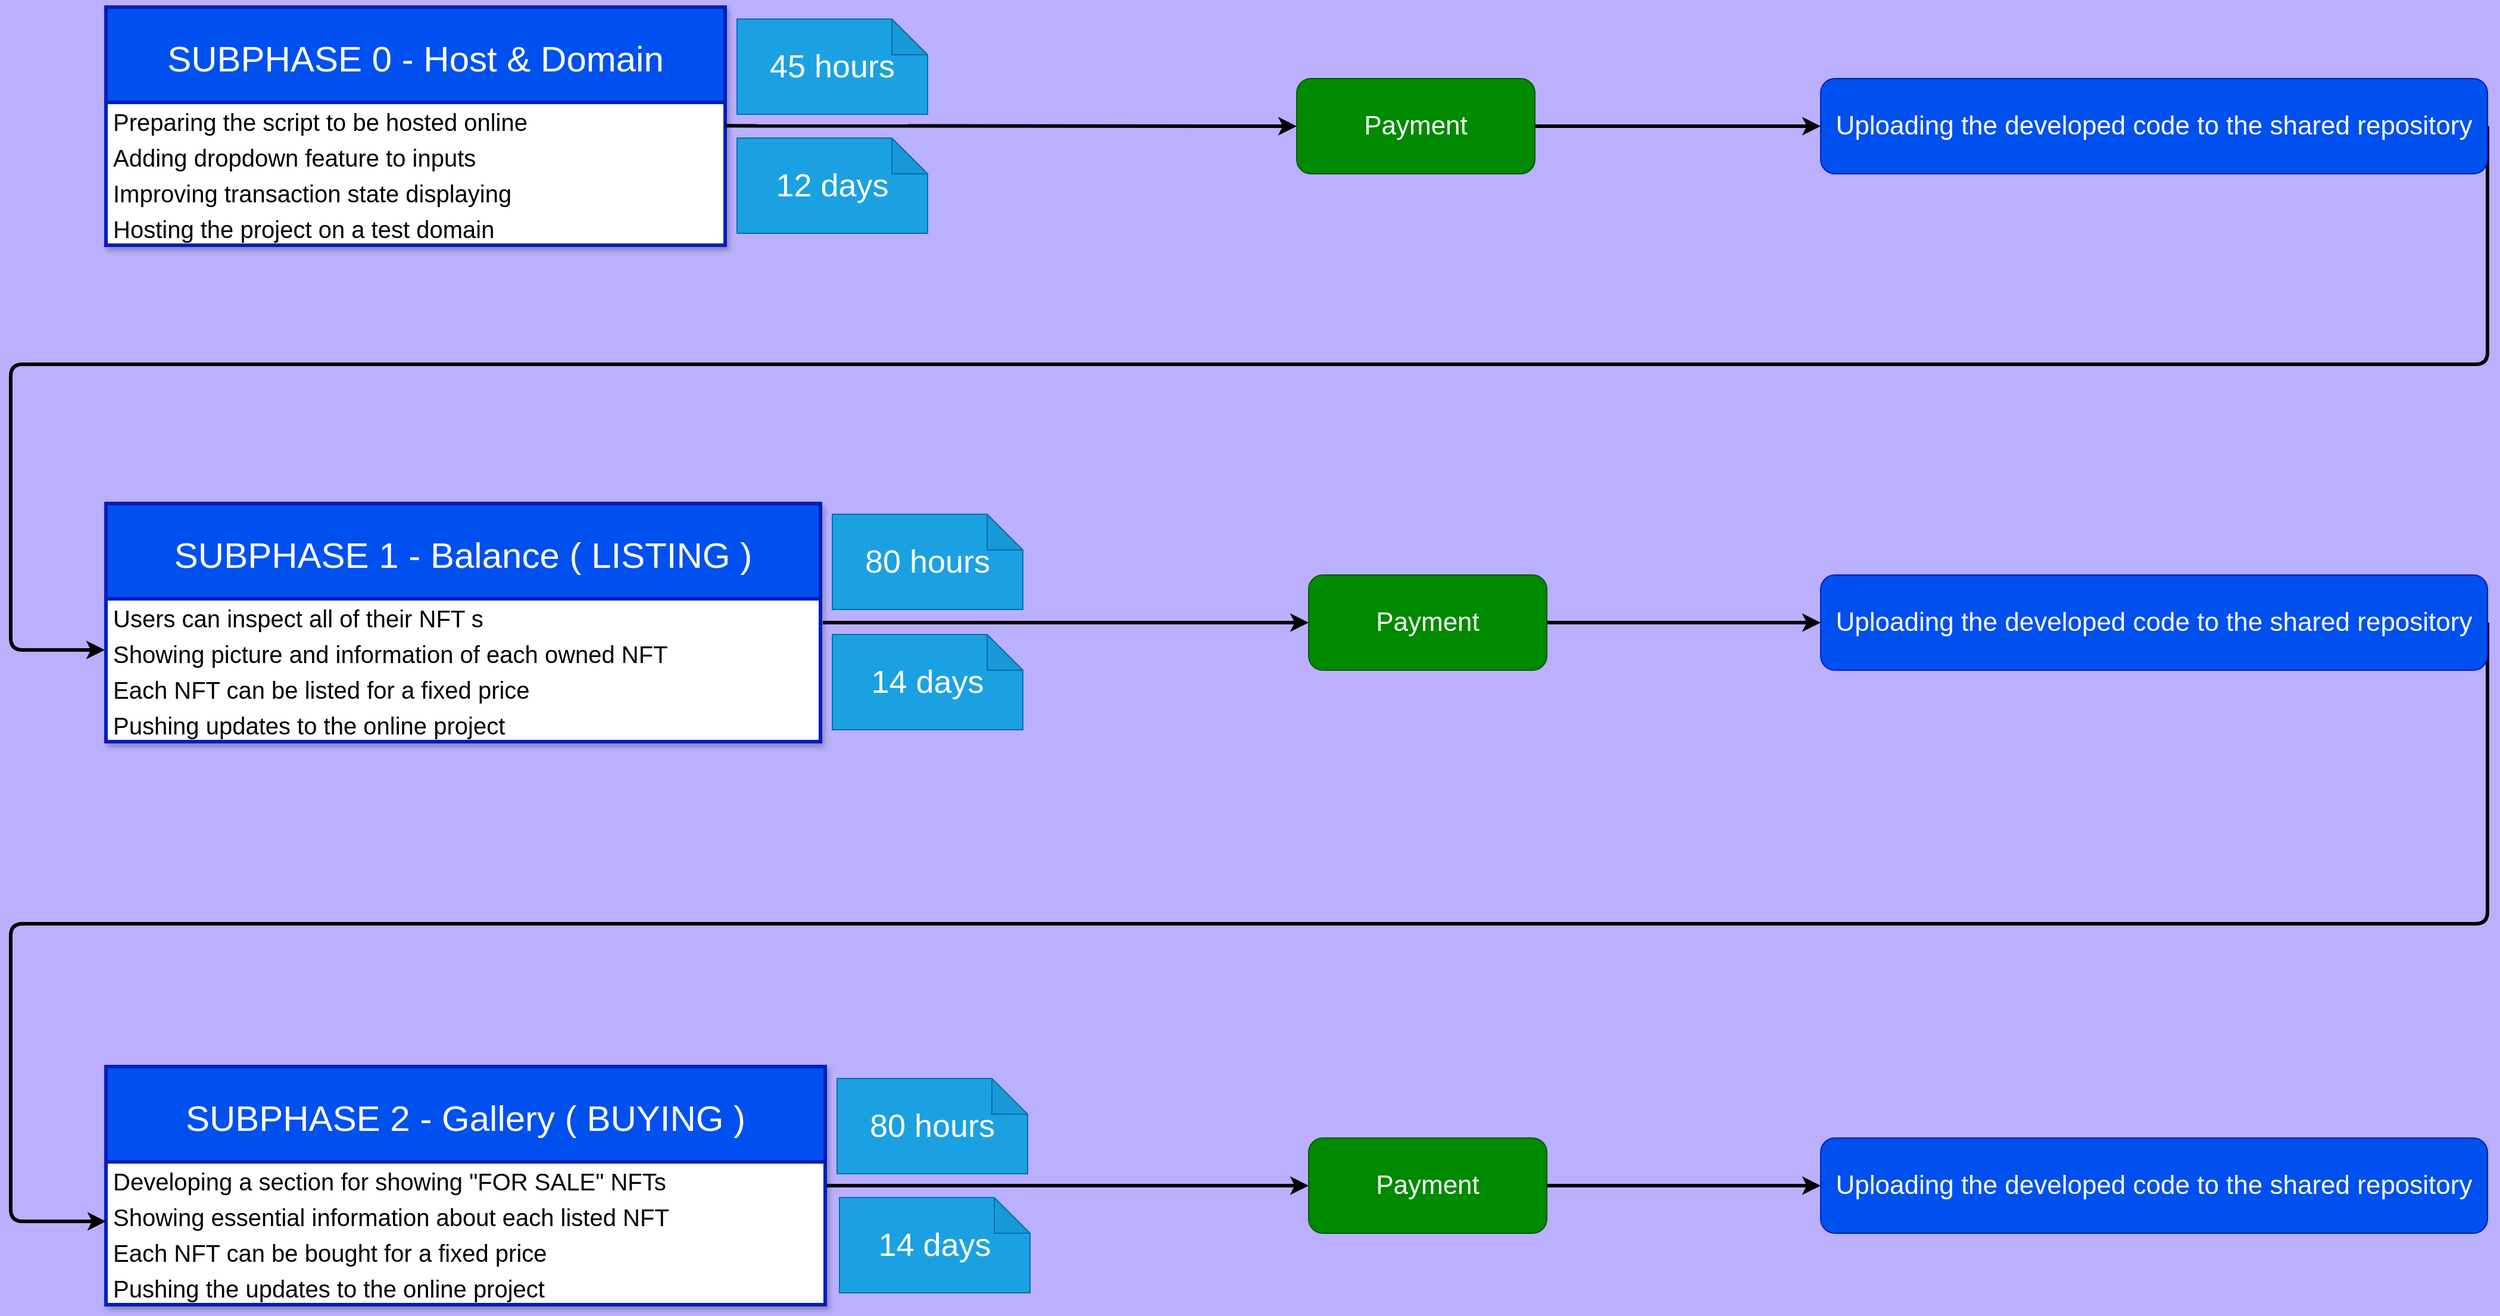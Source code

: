 <mxfile>
    <diagram id="ZyWgkQTn7l_Bis8ufTQH" name="Page-1">
        <mxGraphModel dx="2873" dy="1767" grid="0" gridSize="10" guides="1" tooltips="1" connect="1" arrows="1" fold="1" page="1" pageScale="1" pageWidth="2336" pageHeight="1654" background="#BAB0FF" math="0" shadow="0">
            <root>
                <mxCell id="0"/>
                <mxCell id="1" parent="0"/>
                <mxCell id="2" value="SUBPHASE 0 - Host &amp; Domain" style="swimlane;fontStyle=0;childLayout=stackLayout;horizontal=1;startSize=80;horizontalStack=0;resizeParent=1;resizeParentMax=0;resizeLast=0;collapsible=1;marginBottom=0;fontSize=30;rounded=0;shadow=1;sketch=0;glass=0;swimlaneLine=1;strokeWidth=3;fillColor=#0050ef;fontColor=#ffffff;strokeColor=#001DBC;gradientColor=none;swimlaneFillColor=default;" parent="1" vertex="1">
                    <mxGeometry x="208" y="244" width="520" height="200" as="geometry"/>
                </mxCell>
                <mxCell id="3" value="Preparing the script to be hosted online" style="text;strokeColor=none;fillColor=none;align=left;verticalAlign=middle;spacingLeft=4;spacingRight=4;overflow=hidden;points=[[0,0.5],[1,0.5]];portConstraint=eastwest;rotatable=0;fontSize=20;" parent="2" vertex="1">
                    <mxGeometry y="80" width="520" height="30" as="geometry"/>
                </mxCell>
                <mxCell id="45" value="Adding dropdown feature to inputs" style="text;strokeColor=none;fillColor=none;align=left;verticalAlign=middle;spacingLeft=4;spacingRight=4;overflow=hidden;points=[[0,0.5],[1,0.5]];portConstraint=eastwest;rotatable=0;fontSize=20;" parent="2" vertex="1">
                    <mxGeometry y="110" width="520" height="30" as="geometry"/>
                </mxCell>
                <mxCell id="7" value="Improving transaction state displaying" style="text;strokeColor=none;fillColor=none;align=left;verticalAlign=middle;spacingLeft=4;spacingRight=4;overflow=hidden;points=[[0,0.5],[1,0.5]];portConstraint=eastwest;rotatable=0;fontSize=20;" parent="2" vertex="1">
                    <mxGeometry y="140" width="520" height="30" as="geometry"/>
                </mxCell>
                <mxCell id="4" value="Hosting the project on a test domain" style="text;strokeColor=none;fillColor=none;align=left;verticalAlign=middle;spacingLeft=4;spacingRight=4;overflow=hidden;points=[[0,0.5],[1,0.5]];portConstraint=eastwest;rotatable=0;fontSize=20;" parent="2" vertex="1">
                    <mxGeometry y="170" width="520" height="30" as="geometry"/>
                </mxCell>
                <mxCell id="8" value="SUBPHASE 1 - Balance ( LISTING )" style="swimlane;fontStyle=0;childLayout=stackLayout;horizontal=1;startSize=80;horizontalStack=0;resizeParent=1;resizeParentMax=0;resizeLast=0;collapsible=1;marginBottom=0;fontSize=30;rounded=0;shadow=1;sketch=0;glass=0;swimlaneLine=1;strokeWidth=3;fillColor=#0050ef;fontColor=#ffffff;strokeColor=#001DBC;swimlaneFillColor=default;" parent="1" vertex="1">
                    <mxGeometry x="208" y="661" width="600" height="200" as="geometry"/>
                </mxCell>
                <mxCell id="12" value="Users can inspect all of their NFT s" style="text;strokeColor=none;fillColor=none;align=left;verticalAlign=middle;spacingLeft=4;spacingRight=4;overflow=hidden;points=[[0,0.5],[1,0.5]];portConstraint=eastwest;rotatable=0;fontSize=20;" parent="8" vertex="1">
                    <mxGeometry y="80" width="600" height="30" as="geometry"/>
                </mxCell>
                <mxCell id="11" value="Showing picture and information of each owned NFT" style="text;strokeColor=none;fillColor=none;align=left;verticalAlign=middle;spacingLeft=4;spacingRight=4;overflow=hidden;points=[[0,0.5],[1,0.5]];portConstraint=eastwest;rotatable=0;fontSize=20;" parent="8" vertex="1">
                    <mxGeometry y="110" width="600" height="30" as="geometry"/>
                </mxCell>
                <mxCell id="44" value="Each NFT can be listed for a fixed price" style="text;strokeColor=none;fillColor=none;align=left;verticalAlign=middle;spacingLeft=4;spacingRight=4;overflow=hidden;points=[[0,0.5],[1,0.5]];portConstraint=eastwest;rotatable=0;fontSize=20;" parent="8" vertex="1">
                    <mxGeometry y="140" width="600" height="30" as="geometry"/>
                </mxCell>
                <mxCell id="13" value="Pushing updates to the online project" style="text;strokeColor=none;fillColor=none;align=left;verticalAlign=middle;spacingLeft=4;spacingRight=4;overflow=hidden;points=[[0,0.5],[1,0.5]];portConstraint=eastwest;rotatable=0;fontSize=20;" parent="8" vertex="1">
                    <mxGeometry y="170" width="600" height="30" as="geometry"/>
                </mxCell>
                <mxCell id="68" style="edgeStyle=none;html=1;exitX=1;exitY=0.5;exitDx=0;exitDy=0;entryX=0;entryY=0.5;entryDx=0;entryDy=0;fontSize=12;strokeWidth=3;" parent="1" source="16" target="66" edge="1">
                    <mxGeometry relative="1" as="geometry"/>
                </mxCell>
                <mxCell id="16" value="SUBPHASE 2 - Gallery ( BUYING )" style="swimlane;fontStyle=0;childLayout=stackLayout;horizontal=1;startSize=80;horizontalStack=0;resizeParent=1;resizeParentMax=0;resizeLast=0;collapsible=1;marginBottom=0;fontSize=30;rounded=0;shadow=1;sketch=0;glass=0;swimlaneLine=1;strokeWidth=3;fillColor=#0050ef;fontColor=#ffffff;strokeColor=#001DBC;swimlaneFillColor=default;" parent="1" vertex="1">
                    <mxGeometry x="208" y="1134" width="604" height="200" as="geometry"/>
                </mxCell>
                <mxCell id="17" value="Developing a section for showing &quot;FOR SALE&quot; NFTs " style="text;strokeColor=none;fillColor=none;align=left;verticalAlign=middle;spacingLeft=4;spacingRight=4;overflow=hidden;points=[[0,0.5],[1,0.5]];portConstraint=eastwest;rotatable=0;fontSize=20;" parent="16" vertex="1">
                    <mxGeometry y="80" width="604" height="30" as="geometry"/>
                </mxCell>
                <mxCell id="18" value="Showing essential information about each listed NFT" style="text;strokeColor=none;fillColor=none;align=left;verticalAlign=middle;spacingLeft=4;spacingRight=4;overflow=hidden;points=[[0,0.5],[1,0.5]];portConstraint=eastwest;rotatable=0;fontSize=20;" parent="16" vertex="1">
                    <mxGeometry y="110" width="604" height="30" as="geometry"/>
                </mxCell>
                <mxCell id="25" value="Each NFT can be bought for a fixed price" style="text;strokeColor=none;fillColor=none;align=left;verticalAlign=middle;spacingLeft=4;spacingRight=4;overflow=hidden;points=[[0,0.5],[1,0.5]];portConstraint=eastwest;rotatable=0;fontSize=20;" parent="16" vertex="1">
                    <mxGeometry y="140" width="604" height="30" as="geometry"/>
                </mxCell>
                <mxCell id="19" value="Pushing the updates to the online project" style="text;strokeColor=none;fillColor=none;align=left;verticalAlign=middle;spacingLeft=4;spacingRight=4;overflow=hidden;points=[[0,0.5],[1,0.5]];portConstraint=eastwest;rotatable=0;fontSize=20;" parent="16" vertex="1">
                    <mxGeometry y="170" width="604" height="30" as="geometry"/>
                </mxCell>
                <mxCell id="31" value="&lt;font style=&quot;font-size: 27px;&quot;&gt;45 hours&lt;/font&gt;" style="shape=note;whiteSpace=wrap;html=1;backgroundOutline=1;darkOpacity=0.05;fontSize=27;fillColor=#1ba1e2;fontColor=#ffffff;strokeColor=#006EAF;" parent="1" vertex="1">
                    <mxGeometry x="738" y="254" width="160" height="80" as="geometry"/>
                </mxCell>
                <mxCell id="49" value="&lt;font style=&quot;font-size: 27px;&quot;&gt;12 days&lt;/font&gt;" style="shape=note;whiteSpace=wrap;html=1;backgroundOutline=1;darkOpacity=0.05;fontSize=27;fillColor=#1ba1e2;fontColor=#ffffff;strokeColor=#006EAF;" parent="1" vertex="1">
                    <mxGeometry x="738" y="354" width="160" height="80" as="geometry"/>
                </mxCell>
                <mxCell id="50" style="edgeStyle=none;html=1;fontSize=12;strokeWidth=3;entryX=0;entryY=0.5;entryDx=0;entryDy=0;exitX=1;exitY=0.656;exitDx=0;exitDy=0;exitPerimeter=0;" parent="1" source="3" target="51" edge="1">
                    <mxGeometry relative="1" as="geometry">
                        <mxPoint x="1248" y="339" as="targetPoint"/>
                    </mxGeometry>
                </mxCell>
                <mxCell id="53" style="edgeStyle=none;html=1;exitX=1;exitY=0.5;exitDx=0;exitDy=0;entryX=0;entryY=0.5;entryDx=0;entryDy=0;fontSize=12;strokeWidth=3;" parent="1" source="51" target="52" edge="1">
                    <mxGeometry relative="1" as="geometry"/>
                </mxCell>
                <mxCell id="51" value="Payment" style="rounded=1;whiteSpace=wrap;html=1;fontSize=22;fillColor=#008a00;fontColor=#ffffff;strokeColor=#005700;" parent="1" vertex="1">
                    <mxGeometry x="1208" y="304" width="200" height="80" as="geometry"/>
                </mxCell>
                <mxCell id="69" style="edgeStyle=none;html=1;exitX=1;exitY=0.5;exitDx=0;exitDy=0;fontSize=30;strokeWidth=3;" parent="1" source="52" edge="1">
                    <mxGeometry relative="1" as="geometry">
                        <mxPoint x="207" y="784" as="targetPoint"/>
                        <Array as="points">
                            <mxPoint x="2208" y="544"/>
                            <mxPoint x="128" y="544"/>
                            <mxPoint x="128" y="784"/>
                        </Array>
                    </mxGeometry>
                </mxCell>
                <mxCell id="52" value="Uploading the developed code to the shared repository" style="rounded=1;whiteSpace=wrap;html=1;fontSize=22;fillColor=#0050ef;fontColor=#ffffff;strokeColor=#001DBC;" parent="1" vertex="1">
                    <mxGeometry x="1648" y="304" width="560" height="80" as="geometry"/>
                </mxCell>
                <mxCell id="54" value="&lt;font style=&quot;font-size: 27px;&quot;&gt;80 hours&lt;/font&gt;" style="shape=note;whiteSpace=wrap;html=1;backgroundOutline=1;darkOpacity=0.05;fontSize=27;fillColor=#1ba1e2;fontColor=#ffffff;strokeColor=#006EAF;" parent="1" vertex="1">
                    <mxGeometry x="818" y="670" width="160" height="80" as="geometry"/>
                </mxCell>
                <mxCell id="55" value="&lt;font style=&quot;font-size: 27px;&quot;&gt;14 days&lt;/font&gt;" style="shape=note;whiteSpace=wrap;html=1;backgroundOutline=1;darkOpacity=0.05;fontSize=27;fillColor=#1ba1e2;fontColor=#ffffff;strokeColor=#006EAF;" parent="1" vertex="1">
                    <mxGeometry x="818" y="771" width="160" height="80" as="geometry"/>
                </mxCell>
                <mxCell id="56" style="edgeStyle=none;html=1;exitX=1;exitY=0.5;exitDx=0;exitDy=0;entryX=0;entryY=0.5;entryDx=0;entryDy=0;fontSize=12;strokeWidth=3;" parent="1" source="57" target="58" edge="1">
                    <mxGeometry relative="1" as="geometry"/>
                </mxCell>
                <mxCell id="57" value="Payment" style="rounded=1;whiteSpace=wrap;html=1;fontSize=22;fillColor=#008a00;fontColor=#ffffff;strokeColor=#005700;" parent="1" vertex="1">
                    <mxGeometry x="1218" y="721" width="200" height="80" as="geometry"/>
                </mxCell>
                <mxCell id="71" style="edgeStyle=none;html=1;exitX=1;exitY=0.5;exitDx=0;exitDy=0;fontSize=30;strokeWidth=3;" parent="1" source="58" edge="1">
                    <mxGeometry relative="1" as="geometry">
                        <mxPoint x="208" y="1264" as="targetPoint"/>
                        <Array as="points">
                            <mxPoint x="2208" y="1014"/>
                            <mxPoint x="128" y="1014"/>
                            <mxPoint x="128" y="1264"/>
                        </Array>
                    </mxGeometry>
                </mxCell>
                <mxCell id="58" value="Uploading the developed code to the shared repository" style="rounded=1;whiteSpace=wrap;html=1;fontSize=22;fillColor=#0050ef;fontColor=#ffffff;strokeColor=#001DBC;" parent="1" vertex="1">
                    <mxGeometry x="1648" y="721" width="560" height="80" as="geometry"/>
                </mxCell>
                <mxCell id="61" style="edgeStyle=none;html=1;entryX=0;entryY=0.5;entryDx=0;entryDy=0;fontSize=12;strokeWidth=3;" parent="1" target="57" edge="1">
                    <mxGeometry relative="1" as="geometry">
                        <mxPoint x="810" y="761" as="sourcePoint"/>
                    </mxGeometry>
                </mxCell>
                <mxCell id="63" value="&lt;font style=&quot;font-size: 27px;&quot;&gt;80 hours&lt;/font&gt;" style="shape=note;whiteSpace=wrap;html=1;backgroundOutline=1;darkOpacity=0.05;fontSize=27;fillColor=#1ba1e2;fontColor=#ffffff;strokeColor=#006EAF;" parent="1" vertex="1">
                    <mxGeometry x="822" y="1144" width="160" height="80" as="geometry"/>
                </mxCell>
                <mxCell id="64" value="&lt;font style=&quot;font-size: 27px;&quot;&gt;14 days&lt;/font&gt;" style="shape=note;whiteSpace=wrap;html=1;backgroundOutline=1;darkOpacity=0.05;fontSize=27;fillColor=#1ba1e2;fontColor=#ffffff;strokeColor=#006EAF;" parent="1" vertex="1">
                    <mxGeometry x="824" y="1244" width="160" height="80" as="geometry"/>
                </mxCell>
                <mxCell id="65" style="edgeStyle=none;html=1;exitX=1;exitY=0.5;exitDx=0;exitDy=0;entryX=0;entryY=0.5;entryDx=0;entryDy=0;fontSize=12;strokeWidth=3;" parent="1" source="66" target="67" edge="1">
                    <mxGeometry relative="1" as="geometry"/>
                </mxCell>
                <mxCell id="66" value="Payment" style="rounded=1;whiteSpace=wrap;html=1;fontSize=22;fillColor=#008a00;fontColor=#ffffff;strokeColor=#005700;" parent="1" vertex="1">
                    <mxGeometry x="1218" y="1194" width="200" height="80" as="geometry"/>
                </mxCell>
                <mxCell id="67" value="Uploading the developed code to the shared repository" style="rounded=1;whiteSpace=wrap;html=1;fontSize=22;fillColor=#0050ef;fontColor=#ffffff;strokeColor=#001DBC;" parent="1" vertex="1">
                    <mxGeometry x="1648" y="1194" width="560" height="80" as="geometry"/>
                </mxCell>
            </root>
        </mxGraphModel>
    </diagram>
</mxfile>